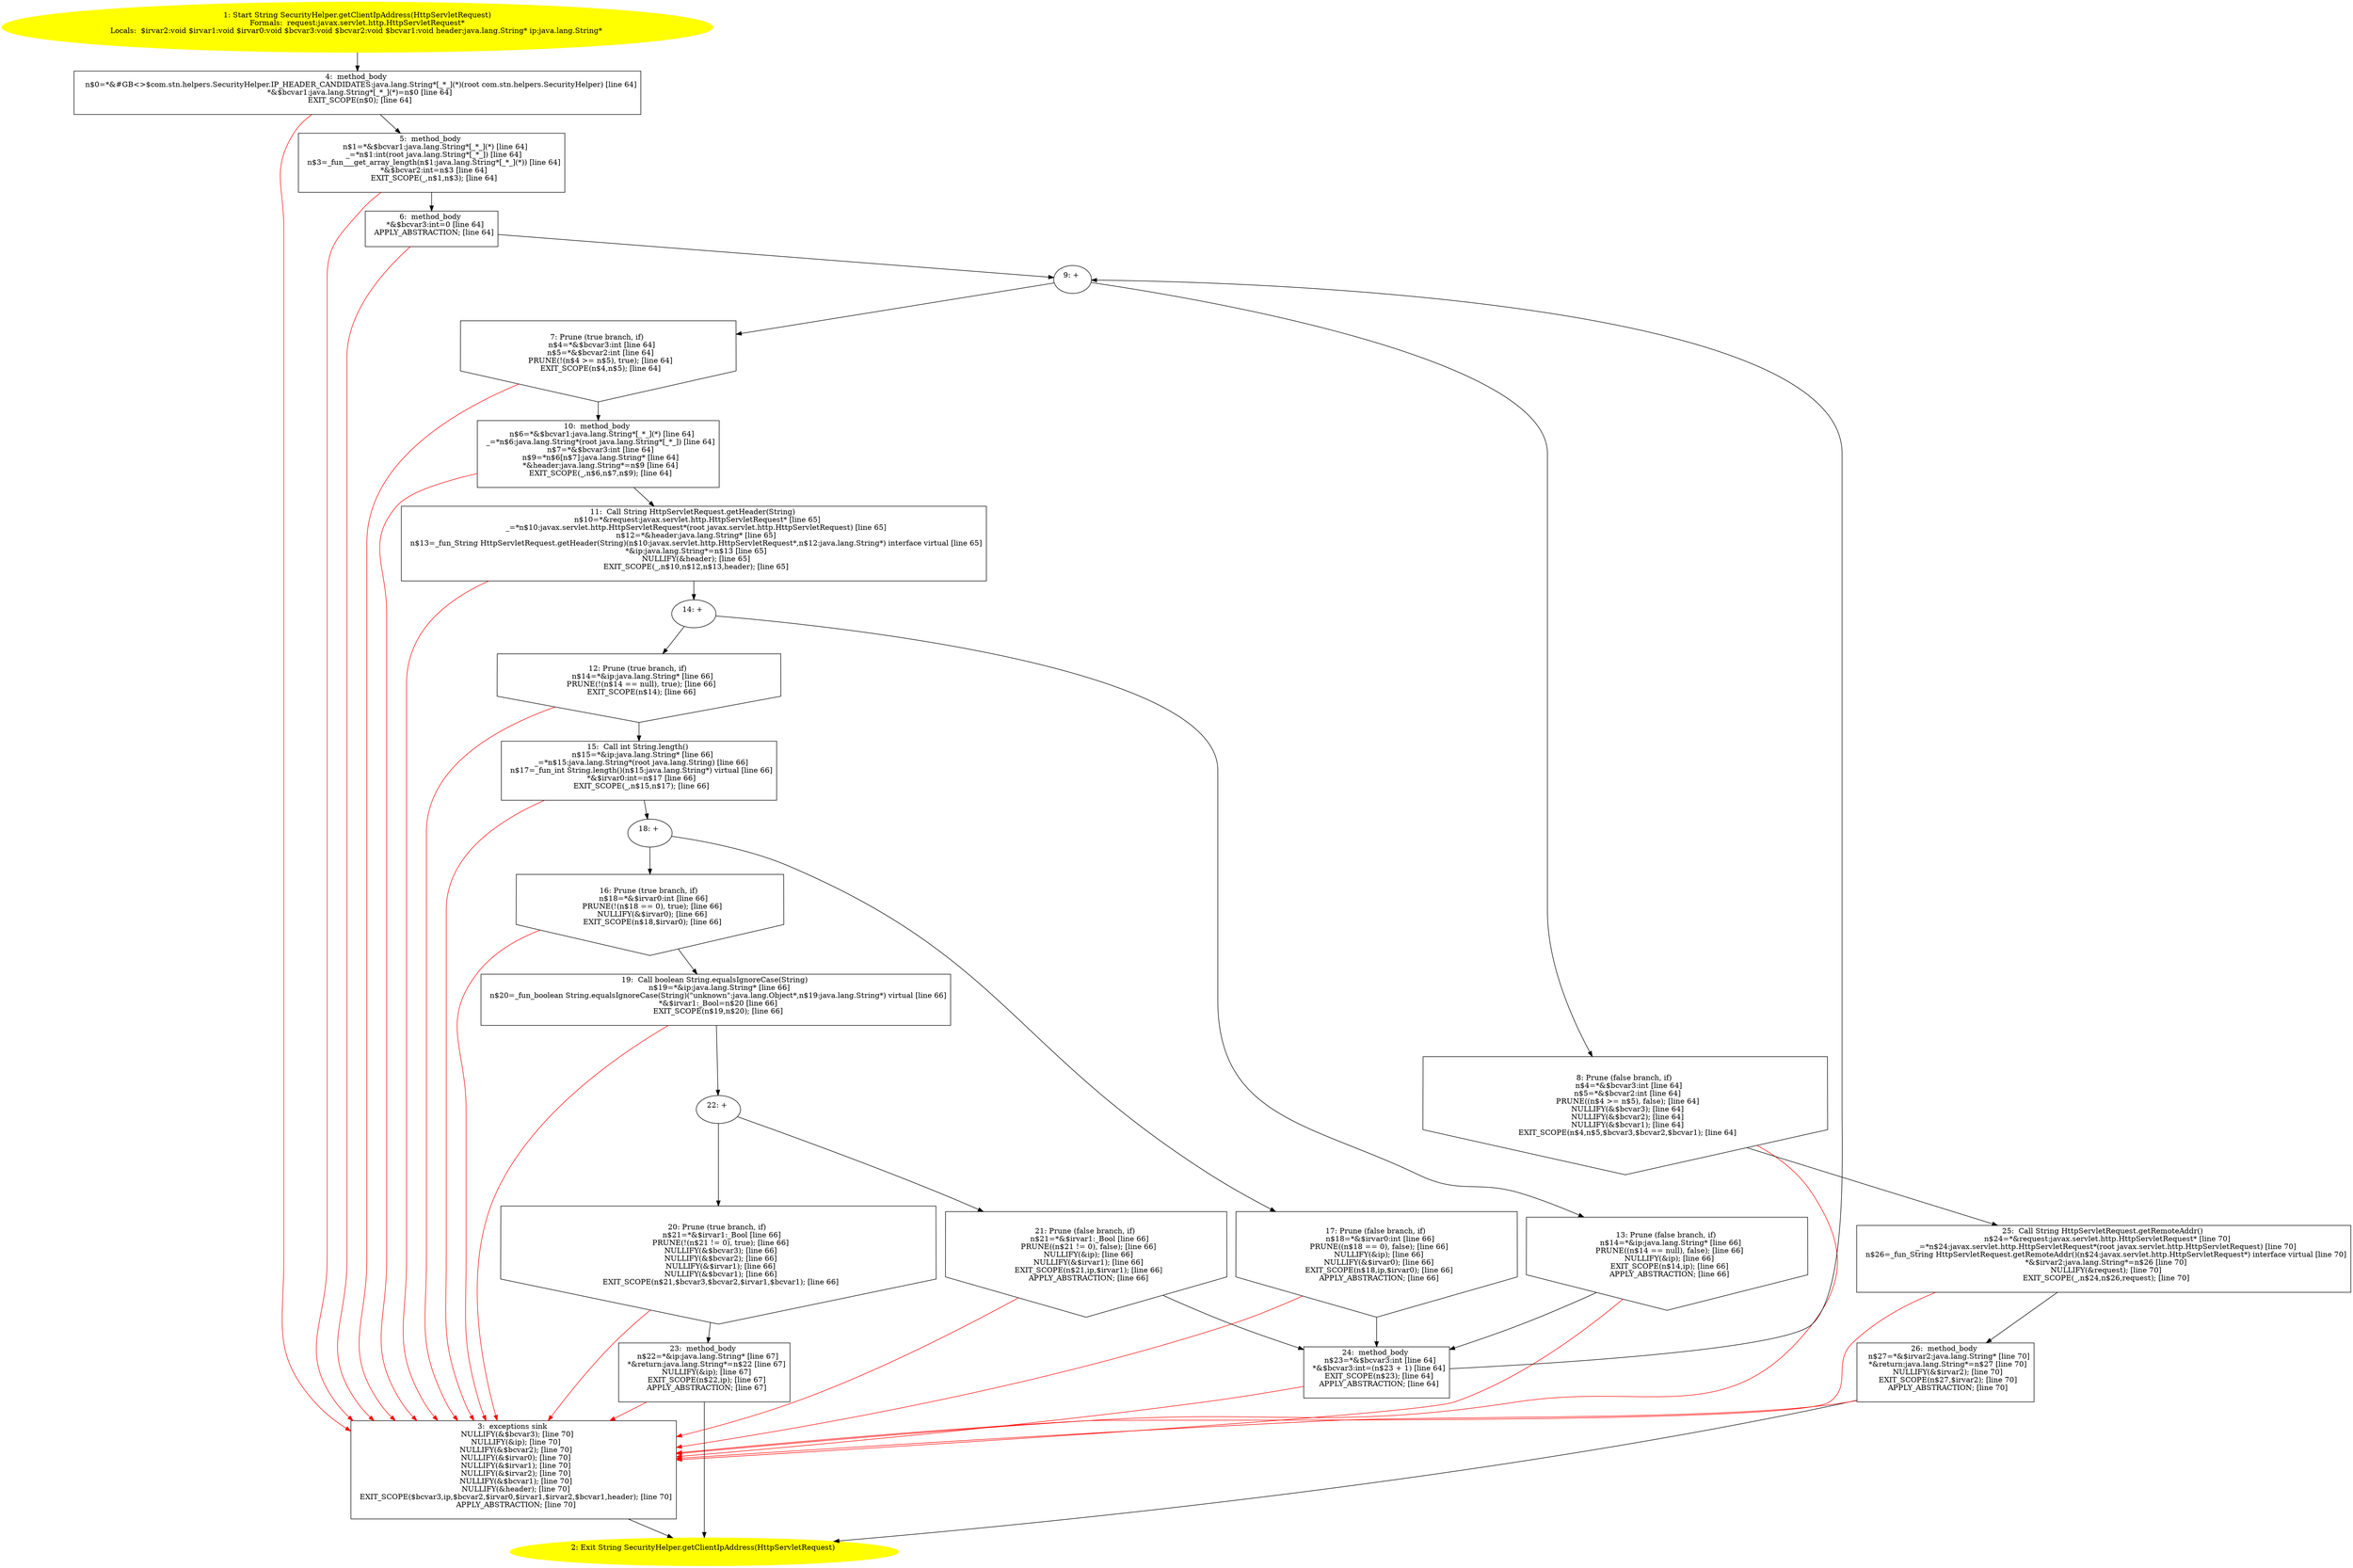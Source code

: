 /* @generated */
digraph cfg {
"com.stn.helpers.SecurityHelper.getClientIpAddress(javax.servlet.http.HttpServletRequest):java.lang.S.e63f1ac7090fbf64a1b981dea2b33b71_1" [label="1: Start String SecurityHelper.getClientIpAddress(HttpServletRequest)\nFormals:  request:javax.servlet.http.HttpServletRequest*\nLocals:  $irvar2:void $irvar1:void $irvar0:void $bcvar3:void $bcvar2:void $bcvar1:void header:java.lang.String* ip:java.lang.String* \n  " color=yellow style=filled]
	

	 "com.stn.helpers.SecurityHelper.getClientIpAddress(javax.servlet.http.HttpServletRequest):java.lang.S.e63f1ac7090fbf64a1b981dea2b33b71_1" -> "com.stn.helpers.SecurityHelper.getClientIpAddress(javax.servlet.http.HttpServletRequest):java.lang.S.e63f1ac7090fbf64a1b981dea2b33b71_4" ;
"com.stn.helpers.SecurityHelper.getClientIpAddress(javax.servlet.http.HttpServletRequest):java.lang.S.e63f1ac7090fbf64a1b981dea2b33b71_2" [label="2: Exit String SecurityHelper.getClientIpAddress(HttpServletRequest) \n  " color=yellow style=filled]
	

"com.stn.helpers.SecurityHelper.getClientIpAddress(javax.servlet.http.HttpServletRequest):java.lang.S.e63f1ac7090fbf64a1b981dea2b33b71_3" [label="3:  exceptions sink \n   NULLIFY(&$bcvar3); [line 70]\n  NULLIFY(&ip); [line 70]\n  NULLIFY(&$bcvar2); [line 70]\n  NULLIFY(&$irvar0); [line 70]\n  NULLIFY(&$irvar1); [line 70]\n  NULLIFY(&$irvar2); [line 70]\n  NULLIFY(&$bcvar1); [line 70]\n  NULLIFY(&header); [line 70]\n  EXIT_SCOPE($bcvar3,ip,$bcvar2,$irvar0,$irvar1,$irvar2,$bcvar1,header); [line 70]\n  APPLY_ABSTRACTION; [line 70]\n " shape="box"]
	

	 "com.stn.helpers.SecurityHelper.getClientIpAddress(javax.servlet.http.HttpServletRequest):java.lang.S.e63f1ac7090fbf64a1b981dea2b33b71_3" -> "com.stn.helpers.SecurityHelper.getClientIpAddress(javax.servlet.http.HttpServletRequest):java.lang.S.e63f1ac7090fbf64a1b981dea2b33b71_2" ;
"com.stn.helpers.SecurityHelper.getClientIpAddress(javax.servlet.http.HttpServletRequest):java.lang.S.e63f1ac7090fbf64a1b981dea2b33b71_4" [label="4:  method_body \n   n$0=*&#GB<>$com.stn.helpers.SecurityHelper.IP_HEADER_CANDIDATES:java.lang.String*[_*_](*)(root com.stn.helpers.SecurityHelper) [line 64]\n  *&$bcvar1:java.lang.String*[_*_](*)=n$0 [line 64]\n  EXIT_SCOPE(n$0); [line 64]\n " shape="box"]
	

	 "com.stn.helpers.SecurityHelper.getClientIpAddress(javax.servlet.http.HttpServletRequest):java.lang.S.e63f1ac7090fbf64a1b981dea2b33b71_4" -> "com.stn.helpers.SecurityHelper.getClientIpAddress(javax.servlet.http.HttpServletRequest):java.lang.S.e63f1ac7090fbf64a1b981dea2b33b71_5" ;
	 "com.stn.helpers.SecurityHelper.getClientIpAddress(javax.servlet.http.HttpServletRequest):java.lang.S.e63f1ac7090fbf64a1b981dea2b33b71_4" -> "com.stn.helpers.SecurityHelper.getClientIpAddress(javax.servlet.http.HttpServletRequest):java.lang.S.e63f1ac7090fbf64a1b981dea2b33b71_3" [color="red" ];
"com.stn.helpers.SecurityHelper.getClientIpAddress(javax.servlet.http.HttpServletRequest):java.lang.S.e63f1ac7090fbf64a1b981dea2b33b71_5" [label="5:  method_body \n   n$1=*&$bcvar1:java.lang.String*[_*_](*) [line 64]\n  _=*n$1:int(root java.lang.String*[_*_]) [line 64]\n  n$3=_fun___get_array_length(n$1:java.lang.String*[_*_](*)) [line 64]\n  *&$bcvar2:int=n$3 [line 64]\n  EXIT_SCOPE(_,n$1,n$3); [line 64]\n " shape="box"]
	

	 "com.stn.helpers.SecurityHelper.getClientIpAddress(javax.servlet.http.HttpServletRequest):java.lang.S.e63f1ac7090fbf64a1b981dea2b33b71_5" -> "com.stn.helpers.SecurityHelper.getClientIpAddress(javax.servlet.http.HttpServletRequest):java.lang.S.e63f1ac7090fbf64a1b981dea2b33b71_6" ;
	 "com.stn.helpers.SecurityHelper.getClientIpAddress(javax.servlet.http.HttpServletRequest):java.lang.S.e63f1ac7090fbf64a1b981dea2b33b71_5" -> "com.stn.helpers.SecurityHelper.getClientIpAddress(javax.servlet.http.HttpServletRequest):java.lang.S.e63f1ac7090fbf64a1b981dea2b33b71_3" [color="red" ];
"com.stn.helpers.SecurityHelper.getClientIpAddress(javax.servlet.http.HttpServletRequest):java.lang.S.e63f1ac7090fbf64a1b981dea2b33b71_6" [label="6:  method_body \n   *&$bcvar3:int=0 [line 64]\n  APPLY_ABSTRACTION; [line 64]\n " shape="box"]
	

	 "com.stn.helpers.SecurityHelper.getClientIpAddress(javax.servlet.http.HttpServletRequest):java.lang.S.e63f1ac7090fbf64a1b981dea2b33b71_6" -> "com.stn.helpers.SecurityHelper.getClientIpAddress(javax.servlet.http.HttpServletRequest):java.lang.S.e63f1ac7090fbf64a1b981dea2b33b71_9" ;
	 "com.stn.helpers.SecurityHelper.getClientIpAddress(javax.servlet.http.HttpServletRequest):java.lang.S.e63f1ac7090fbf64a1b981dea2b33b71_6" -> "com.stn.helpers.SecurityHelper.getClientIpAddress(javax.servlet.http.HttpServletRequest):java.lang.S.e63f1ac7090fbf64a1b981dea2b33b71_3" [color="red" ];
"com.stn.helpers.SecurityHelper.getClientIpAddress(javax.servlet.http.HttpServletRequest):java.lang.S.e63f1ac7090fbf64a1b981dea2b33b71_7" [label="7: Prune (true branch, if) \n   n$4=*&$bcvar3:int [line 64]\n  n$5=*&$bcvar2:int [line 64]\n  PRUNE(!(n$4 >= n$5), true); [line 64]\n  EXIT_SCOPE(n$4,n$5); [line 64]\n " shape="invhouse"]
	

	 "com.stn.helpers.SecurityHelper.getClientIpAddress(javax.servlet.http.HttpServletRequest):java.lang.S.e63f1ac7090fbf64a1b981dea2b33b71_7" -> "com.stn.helpers.SecurityHelper.getClientIpAddress(javax.servlet.http.HttpServletRequest):java.lang.S.e63f1ac7090fbf64a1b981dea2b33b71_10" ;
	 "com.stn.helpers.SecurityHelper.getClientIpAddress(javax.servlet.http.HttpServletRequest):java.lang.S.e63f1ac7090fbf64a1b981dea2b33b71_7" -> "com.stn.helpers.SecurityHelper.getClientIpAddress(javax.servlet.http.HttpServletRequest):java.lang.S.e63f1ac7090fbf64a1b981dea2b33b71_3" [color="red" ];
"com.stn.helpers.SecurityHelper.getClientIpAddress(javax.servlet.http.HttpServletRequest):java.lang.S.e63f1ac7090fbf64a1b981dea2b33b71_8" [label="8: Prune (false branch, if) \n   n$4=*&$bcvar3:int [line 64]\n  n$5=*&$bcvar2:int [line 64]\n  PRUNE((n$4 >= n$5), false); [line 64]\n  NULLIFY(&$bcvar3); [line 64]\n  NULLIFY(&$bcvar2); [line 64]\n  NULLIFY(&$bcvar1); [line 64]\n  EXIT_SCOPE(n$4,n$5,$bcvar3,$bcvar2,$bcvar1); [line 64]\n " shape="invhouse"]
	

	 "com.stn.helpers.SecurityHelper.getClientIpAddress(javax.servlet.http.HttpServletRequest):java.lang.S.e63f1ac7090fbf64a1b981dea2b33b71_8" -> "com.stn.helpers.SecurityHelper.getClientIpAddress(javax.servlet.http.HttpServletRequest):java.lang.S.e63f1ac7090fbf64a1b981dea2b33b71_25" ;
	 "com.stn.helpers.SecurityHelper.getClientIpAddress(javax.servlet.http.HttpServletRequest):java.lang.S.e63f1ac7090fbf64a1b981dea2b33b71_8" -> "com.stn.helpers.SecurityHelper.getClientIpAddress(javax.servlet.http.HttpServletRequest):java.lang.S.e63f1ac7090fbf64a1b981dea2b33b71_3" [color="red" ];
"com.stn.helpers.SecurityHelper.getClientIpAddress(javax.servlet.http.HttpServletRequest):java.lang.S.e63f1ac7090fbf64a1b981dea2b33b71_9" [label="9: + \n  " ]
	

	 "com.stn.helpers.SecurityHelper.getClientIpAddress(javax.servlet.http.HttpServletRequest):java.lang.S.e63f1ac7090fbf64a1b981dea2b33b71_9" -> "com.stn.helpers.SecurityHelper.getClientIpAddress(javax.servlet.http.HttpServletRequest):java.lang.S.e63f1ac7090fbf64a1b981dea2b33b71_7" ;
	 "com.stn.helpers.SecurityHelper.getClientIpAddress(javax.servlet.http.HttpServletRequest):java.lang.S.e63f1ac7090fbf64a1b981dea2b33b71_9" -> "com.stn.helpers.SecurityHelper.getClientIpAddress(javax.servlet.http.HttpServletRequest):java.lang.S.e63f1ac7090fbf64a1b981dea2b33b71_8" ;
"com.stn.helpers.SecurityHelper.getClientIpAddress(javax.servlet.http.HttpServletRequest):java.lang.S.e63f1ac7090fbf64a1b981dea2b33b71_10" [label="10:  method_body \n   n$6=*&$bcvar1:java.lang.String*[_*_](*) [line 64]\n  _=*n$6:java.lang.String*(root java.lang.String*[_*_]) [line 64]\n  n$7=*&$bcvar3:int [line 64]\n  n$9=*n$6[n$7]:java.lang.String* [line 64]\n  *&header:java.lang.String*=n$9 [line 64]\n  EXIT_SCOPE(_,n$6,n$7,n$9); [line 64]\n " shape="box"]
	

	 "com.stn.helpers.SecurityHelper.getClientIpAddress(javax.servlet.http.HttpServletRequest):java.lang.S.e63f1ac7090fbf64a1b981dea2b33b71_10" -> "com.stn.helpers.SecurityHelper.getClientIpAddress(javax.servlet.http.HttpServletRequest):java.lang.S.e63f1ac7090fbf64a1b981dea2b33b71_11" ;
	 "com.stn.helpers.SecurityHelper.getClientIpAddress(javax.servlet.http.HttpServletRequest):java.lang.S.e63f1ac7090fbf64a1b981dea2b33b71_10" -> "com.stn.helpers.SecurityHelper.getClientIpAddress(javax.servlet.http.HttpServletRequest):java.lang.S.e63f1ac7090fbf64a1b981dea2b33b71_3" [color="red" ];
"com.stn.helpers.SecurityHelper.getClientIpAddress(javax.servlet.http.HttpServletRequest):java.lang.S.e63f1ac7090fbf64a1b981dea2b33b71_11" [label="11:  Call String HttpServletRequest.getHeader(String) \n   n$10=*&request:javax.servlet.http.HttpServletRequest* [line 65]\n  _=*n$10:javax.servlet.http.HttpServletRequest*(root javax.servlet.http.HttpServletRequest) [line 65]\n  n$12=*&header:java.lang.String* [line 65]\n  n$13=_fun_String HttpServletRequest.getHeader(String)(n$10:javax.servlet.http.HttpServletRequest*,n$12:java.lang.String*) interface virtual [line 65]\n  *&ip:java.lang.String*=n$13 [line 65]\n  NULLIFY(&header); [line 65]\n  EXIT_SCOPE(_,n$10,n$12,n$13,header); [line 65]\n " shape="box"]
	

	 "com.stn.helpers.SecurityHelper.getClientIpAddress(javax.servlet.http.HttpServletRequest):java.lang.S.e63f1ac7090fbf64a1b981dea2b33b71_11" -> "com.stn.helpers.SecurityHelper.getClientIpAddress(javax.servlet.http.HttpServletRequest):java.lang.S.e63f1ac7090fbf64a1b981dea2b33b71_14" ;
	 "com.stn.helpers.SecurityHelper.getClientIpAddress(javax.servlet.http.HttpServletRequest):java.lang.S.e63f1ac7090fbf64a1b981dea2b33b71_11" -> "com.stn.helpers.SecurityHelper.getClientIpAddress(javax.servlet.http.HttpServletRequest):java.lang.S.e63f1ac7090fbf64a1b981dea2b33b71_3" [color="red" ];
"com.stn.helpers.SecurityHelper.getClientIpAddress(javax.servlet.http.HttpServletRequest):java.lang.S.e63f1ac7090fbf64a1b981dea2b33b71_12" [label="12: Prune (true branch, if) \n   n$14=*&ip:java.lang.String* [line 66]\n  PRUNE(!(n$14 == null), true); [line 66]\n  EXIT_SCOPE(n$14); [line 66]\n " shape="invhouse"]
	

	 "com.stn.helpers.SecurityHelper.getClientIpAddress(javax.servlet.http.HttpServletRequest):java.lang.S.e63f1ac7090fbf64a1b981dea2b33b71_12" -> "com.stn.helpers.SecurityHelper.getClientIpAddress(javax.servlet.http.HttpServletRequest):java.lang.S.e63f1ac7090fbf64a1b981dea2b33b71_15" ;
	 "com.stn.helpers.SecurityHelper.getClientIpAddress(javax.servlet.http.HttpServletRequest):java.lang.S.e63f1ac7090fbf64a1b981dea2b33b71_12" -> "com.stn.helpers.SecurityHelper.getClientIpAddress(javax.servlet.http.HttpServletRequest):java.lang.S.e63f1ac7090fbf64a1b981dea2b33b71_3" [color="red" ];
"com.stn.helpers.SecurityHelper.getClientIpAddress(javax.servlet.http.HttpServletRequest):java.lang.S.e63f1ac7090fbf64a1b981dea2b33b71_13" [label="13: Prune (false branch, if) \n   n$14=*&ip:java.lang.String* [line 66]\n  PRUNE((n$14 == null), false); [line 66]\n  NULLIFY(&ip); [line 66]\n  EXIT_SCOPE(n$14,ip); [line 66]\n  APPLY_ABSTRACTION; [line 66]\n " shape="invhouse"]
	

	 "com.stn.helpers.SecurityHelper.getClientIpAddress(javax.servlet.http.HttpServletRequest):java.lang.S.e63f1ac7090fbf64a1b981dea2b33b71_13" -> "com.stn.helpers.SecurityHelper.getClientIpAddress(javax.servlet.http.HttpServletRequest):java.lang.S.e63f1ac7090fbf64a1b981dea2b33b71_24" ;
	 "com.stn.helpers.SecurityHelper.getClientIpAddress(javax.servlet.http.HttpServletRequest):java.lang.S.e63f1ac7090fbf64a1b981dea2b33b71_13" -> "com.stn.helpers.SecurityHelper.getClientIpAddress(javax.servlet.http.HttpServletRequest):java.lang.S.e63f1ac7090fbf64a1b981dea2b33b71_3" [color="red" ];
"com.stn.helpers.SecurityHelper.getClientIpAddress(javax.servlet.http.HttpServletRequest):java.lang.S.e63f1ac7090fbf64a1b981dea2b33b71_14" [label="14: + \n  " ]
	

	 "com.stn.helpers.SecurityHelper.getClientIpAddress(javax.servlet.http.HttpServletRequest):java.lang.S.e63f1ac7090fbf64a1b981dea2b33b71_14" -> "com.stn.helpers.SecurityHelper.getClientIpAddress(javax.servlet.http.HttpServletRequest):java.lang.S.e63f1ac7090fbf64a1b981dea2b33b71_12" ;
	 "com.stn.helpers.SecurityHelper.getClientIpAddress(javax.servlet.http.HttpServletRequest):java.lang.S.e63f1ac7090fbf64a1b981dea2b33b71_14" -> "com.stn.helpers.SecurityHelper.getClientIpAddress(javax.servlet.http.HttpServletRequest):java.lang.S.e63f1ac7090fbf64a1b981dea2b33b71_13" ;
"com.stn.helpers.SecurityHelper.getClientIpAddress(javax.servlet.http.HttpServletRequest):java.lang.S.e63f1ac7090fbf64a1b981dea2b33b71_15" [label="15:  Call int String.length() \n   n$15=*&ip:java.lang.String* [line 66]\n  _=*n$15:java.lang.String*(root java.lang.String) [line 66]\n  n$17=_fun_int String.length()(n$15:java.lang.String*) virtual [line 66]\n  *&$irvar0:int=n$17 [line 66]\n  EXIT_SCOPE(_,n$15,n$17); [line 66]\n " shape="box"]
	

	 "com.stn.helpers.SecurityHelper.getClientIpAddress(javax.servlet.http.HttpServletRequest):java.lang.S.e63f1ac7090fbf64a1b981dea2b33b71_15" -> "com.stn.helpers.SecurityHelper.getClientIpAddress(javax.servlet.http.HttpServletRequest):java.lang.S.e63f1ac7090fbf64a1b981dea2b33b71_18" ;
	 "com.stn.helpers.SecurityHelper.getClientIpAddress(javax.servlet.http.HttpServletRequest):java.lang.S.e63f1ac7090fbf64a1b981dea2b33b71_15" -> "com.stn.helpers.SecurityHelper.getClientIpAddress(javax.servlet.http.HttpServletRequest):java.lang.S.e63f1ac7090fbf64a1b981dea2b33b71_3" [color="red" ];
"com.stn.helpers.SecurityHelper.getClientIpAddress(javax.servlet.http.HttpServletRequest):java.lang.S.e63f1ac7090fbf64a1b981dea2b33b71_16" [label="16: Prune (true branch, if) \n   n$18=*&$irvar0:int [line 66]\n  PRUNE(!(n$18 == 0), true); [line 66]\n  NULLIFY(&$irvar0); [line 66]\n  EXIT_SCOPE(n$18,$irvar0); [line 66]\n " shape="invhouse"]
	

	 "com.stn.helpers.SecurityHelper.getClientIpAddress(javax.servlet.http.HttpServletRequest):java.lang.S.e63f1ac7090fbf64a1b981dea2b33b71_16" -> "com.stn.helpers.SecurityHelper.getClientIpAddress(javax.servlet.http.HttpServletRequest):java.lang.S.e63f1ac7090fbf64a1b981dea2b33b71_19" ;
	 "com.stn.helpers.SecurityHelper.getClientIpAddress(javax.servlet.http.HttpServletRequest):java.lang.S.e63f1ac7090fbf64a1b981dea2b33b71_16" -> "com.stn.helpers.SecurityHelper.getClientIpAddress(javax.servlet.http.HttpServletRequest):java.lang.S.e63f1ac7090fbf64a1b981dea2b33b71_3" [color="red" ];
"com.stn.helpers.SecurityHelper.getClientIpAddress(javax.servlet.http.HttpServletRequest):java.lang.S.e63f1ac7090fbf64a1b981dea2b33b71_17" [label="17: Prune (false branch, if) \n   n$18=*&$irvar0:int [line 66]\n  PRUNE((n$18 == 0), false); [line 66]\n  NULLIFY(&ip); [line 66]\n  NULLIFY(&$irvar0); [line 66]\n  EXIT_SCOPE(n$18,ip,$irvar0); [line 66]\n  APPLY_ABSTRACTION; [line 66]\n " shape="invhouse"]
	

	 "com.stn.helpers.SecurityHelper.getClientIpAddress(javax.servlet.http.HttpServletRequest):java.lang.S.e63f1ac7090fbf64a1b981dea2b33b71_17" -> "com.stn.helpers.SecurityHelper.getClientIpAddress(javax.servlet.http.HttpServletRequest):java.lang.S.e63f1ac7090fbf64a1b981dea2b33b71_24" ;
	 "com.stn.helpers.SecurityHelper.getClientIpAddress(javax.servlet.http.HttpServletRequest):java.lang.S.e63f1ac7090fbf64a1b981dea2b33b71_17" -> "com.stn.helpers.SecurityHelper.getClientIpAddress(javax.servlet.http.HttpServletRequest):java.lang.S.e63f1ac7090fbf64a1b981dea2b33b71_3" [color="red" ];
"com.stn.helpers.SecurityHelper.getClientIpAddress(javax.servlet.http.HttpServletRequest):java.lang.S.e63f1ac7090fbf64a1b981dea2b33b71_18" [label="18: + \n  " ]
	

	 "com.stn.helpers.SecurityHelper.getClientIpAddress(javax.servlet.http.HttpServletRequest):java.lang.S.e63f1ac7090fbf64a1b981dea2b33b71_18" -> "com.stn.helpers.SecurityHelper.getClientIpAddress(javax.servlet.http.HttpServletRequest):java.lang.S.e63f1ac7090fbf64a1b981dea2b33b71_16" ;
	 "com.stn.helpers.SecurityHelper.getClientIpAddress(javax.servlet.http.HttpServletRequest):java.lang.S.e63f1ac7090fbf64a1b981dea2b33b71_18" -> "com.stn.helpers.SecurityHelper.getClientIpAddress(javax.servlet.http.HttpServletRequest):java.lang.S.e63f1ac7090fbf64a1b981dea2b33b71_17" ;
"com.stn.helpers.SecurityHelper.getClientIpAddress(javax.servlet.http.HttpServletRequest):java.lang.S.e63f1ac7090fbf64a1b981dea2b33b71_19" [label="19:  Call boolean String.equalsIgnoreCase(String) \n   n$19=*&ip:java.lang.String* [line 66]\n  n$20=_fun_boolean String.equalsIgnoreCase(String)(\"unknown\":java.lang.Object*,n$19:java.lang.String*) virtual [line 66]\n  *&$irvar1:_Bool=n$20 [line 66]\n  EXIT_SCOPE(n$19,n$20); [line 66]\n " shape="box"]
	

	 "com.stn.helpers.SecurityHelper.getClientIpAddress(javax.servlet.http.HttpServletRequest):java.lang.S.e63f1ac7090fbf64a1b981dea2b33b71_19" -> "com.stn.helpers.SecurityHelper.getClientIpAddress(javax.servlet.http.HttpServletRequest):java.lang.S.e63f1ac7090fbf64a1b981dea2b33b71_22" ;
	 "com.stn.helpers.SecurityHelper.getClientIpAddress(javax.servlet.http.HttpServletRequest):java.lang.S.e63f1ac7090fbf64a1b981dea2b33b71_19" -> "com.stn.helpers.SecurityHelper.getClientIpAddress(javax.servlet.http.HttpServletRequest):java.lang.S.e63f1ac7090fbf64a1b981dea2b33b71_3" [color="red" ];
"com.stn.helpers.SecurityHelper.getClientIpAddress(javax.servlet.http.HttpServletRequest):java.lang.S.e63f1ac7090fbf64a1b981dea2b33b71_20" [label="20: Prune (true branch, if) \n   n$21=*&$irvar1:_Bool [line 66]\n  PRUNE(!(n$21 != 0), true); [line 66]\n  NULLIFY(&$bcvar3); [line 66]\n  NULLIFY(&$bcvar2); [line 66]\n  NULLIFY(&$irvar1); [line 66]\n  NULLIFY(&$bcvar1); [line 66]\n  EXIT_SCOPE(n$21,$bcvar3,$bcvar2,$irvar1,$bcvar1); [line 66]\n " shape="invhouse"]
	

	 "com.stn.helpers.SecurityHelper.getClientIpAddress(javax.servlet.http.HttpServletRequest):java.lang.S.e63f1ac7090fbf64a1b981dea2b33b71_20" -> "com.stn.helpers.SecurityHelper.getClientIpAddress(javax.servlet.http.HttpServletRequest):java.lang.S.e63f1ac7090fbf64a1b981dea2b33b71_23" ;
	 "com.stn.helpers.SecurityHelper.getClientIpAddress(javax.servlet.http.HttpServletRequest):java.lang.S.e63f1ac7090fbf64a1b981dea2b33b71_20" -> "com.stn.helpers.SecurityHelper.getClientIpAddress(javax.servlet.http.HttpServletRequest):java.lang.S.e63f1ac7090fbf64a1b981dea2b33b71_3" [color="red" ];
"com.stn.helpers.SecurityHelper.getClientIpAddress(javax.servlet.http.HttpServletRequest):java.lang.S.e63f1ac7090fbf64a1b981dea2b33b71_21" [label="21: Prune (false branch, if) \n   n$21=*&$irvar1:_Bool [line 66]\n  PRUNE((n$21 != 0), false); [line 66]\n  NULLIFY(&ip); [line 66]\n  NULLIFY(&$irvar1); [line 66]\n  EXIT_SCOPE(n$21,ip,$irvar1); [line 66]\n  APPLY_ABSTRACTION; [line 66]\n " shape="invhouse"]
	

	 "com.stn.helpers.SecurityHelper.getClientIpAddress(javax.servlet.http.HttpServletRequest):java.lang.S.e63f1ac7090fbf64a1b981dea2b33b71_21" -> "com.stn.helpers.SecurityHelper.getClientIpAddress(javax.servlet.http.HttpServletRequest):java.lang.S.e63f1ac7090fbf64a1b981dea2b33b71_24" ;
	 "com.stn.helpers.SecurityHelper.getClientIpAddress(javax.servlet.http.HttpServletRequest):java.lang.S.e63f1ac7090fbf64a1b981dea2b33b71_21" -> "com.stn.helpers.SecurityHelper.getClientIpAddress(javax.servlet.http.HttpServletRequest):java.lang.S.e63f1ac7090fbf64a1b981dea2b33b71_3" [color="red" ];
"com.stn.helpers.SecurityHelper.getClientIpAddress(javax.servlet.http.HttpServletRequest):java.lang.S.e63f1ac7090fbf64a1b981dea2b33b71_22" [label="22: + \n  " ]
	

	 "com.stn.helpers.SecurityHelper.getClientIpAddress(javax.servlet.http.HttpServletRequest):java.lang.S.e63f1ac7090fbf64a1b981dea2b33b71_22" -> "com.stn.helpers.SecurityHelper.getClientIpAddress(javax.servlet.http.HttpServletRequest):java.lang.S.e63f1ac7090fbf64a1b981dea2b33b71_20" ;
	 "com.stn.helpers.SecurityHelper.getClientIpAddress(javax.servlet.http.HttpServletRequest):java.lang.S.e63f1ac7090fbf64a1b981dea2b33b71_22" -> "com.stn.helpers.SecurityHelper.getClientIpAddress(javax.servlet.http.HttpServletRequest):java.lang.S.e63f1ac7090fbf64a1b981dea2b33b71_21" ;
"com.stn.helpers.SecurityHelper.getClientIpAddress(javax.servlet.http.HttpServletRequest):java.lang.S.e63f1ac7090fbf64a1b981dea2b33b71_23" [label="23:  method_body \n   n$22=*&ip:java.lang.String* [line 67]\n  *&return:java.lang.String*=n$22 [line 67]\n  NULLIFY(&ip); [line 67]\n  EXIT_SCOPE(n$22,ip); [line 67]\n  APPLY_ABSTRACTION; [line 67]\n " shape="box"]
	

	 "com.stn.helpers.SecurityHelper.getClientIpAddress(javax.servlet.http.HttpServletRequest):java.lang.S.e63f1ac7090fbf64a1b981dea2b33b71_23" -> "com.stn.helpers.SecurityHelper.getClientIpAddress(javax.servlet.http.HttpServletRequest):java.lang.S.e63f1ac7090fbf64a1b981dea2b33b71_2" ;
	 "com.stn.helpers.SecurityHelper.getClientIpAddress(javax.servlet.http.HttpServletRequest):java.lang.S.e63f1ac7090fbf64a1b981dea2b33b71_23" -> "com.stn.helpers.SecurityHelper.getClientIpAddress(javax.servlet.http.HttpServletRequest):java.lang.S.e63f1ac7090fbf64a1b981dea2b33b71_3" [color="red" ];
"com.stn.helpers.SecurityHelper.getClientIpAddress(javax.servlet.http.HttpServletRequest):java.lang.S.e63f1ac7090fbf64a1b981dea2b33b71_24" [label="24:  method_body \n   n$23=*&$bcvar3:int [line 64]\n  *&$bcvar3:int=(n$23 + 1) [line 64]\n  EXIT_SCOPE(n$23); [line 64]\n  APPLY_ABSTRACTION; [line 64]\n " shape="box"]
	

	 "com.stn.helpers.SecurityHelper.getClientIpAddress(javax.servlet.http.HttpServletRequest):java.lang.S.e63f1ac7090fbf64a1b981dea2b33b71_24" -> "com.stn.helpers.SecurityHelper.getClientIpAddress(javax.servlet.http.HttpServletRequest):java.lang.S.e63f1ac7090fbf64a1b981dea2b33b71_9" ;
	 "com.stn.helpers.SecurityHelper.getClientIpAddress(javax.servlet.http.HttpServletRequest):java.lang.S.e63f1ac7090fbf64a1b981dea2b33b71_24" -> "com.stn.helpers.SecurityHelper.getClientIpAddress(javax.servlet.http.HttpServletRequest):java.lang.S.e63f1ac7090fbf64a1b981dea2b33b71_3" [color="red" ];
"com.stn.helpers.SecurityHelper.getClientIpAddress(javax.servlet.http.HttpServletRequest):java.lang.S.e63f1ac7090fbf64a1b981dea2b33b71_25" [label="25:  Call String HttpServletRequest.getRemoteAddr() \n   n$24=*&request:javax.servlet.http.HttpServletRequest* [line 70]\n  _=*n$24:javax.servlet.http.HttpServletRequest*(root javax.servlet.http.HttpServletRequest) [line 70]\n  n$26=_fun_String HttpServletRequest.getRemoteAddr()(n$24:javax.servlet.http.HttpServletRequest*) interface virtual [line 70]\n  *&$irvar2:java.lang.String*=n$26 [line 70]\n  NULLIFY(&request); [line 70]\n  EXIT_SCOPE(_,n$24,n$26,request); [line 70]\n " shape="box"]
	

	 "com.stn.helpers.SecurityHelper.getClientIpAddress(javax.servlet.http.HttpServletRequest):java.lang.S.e63f1ac7090fbf64a1b981dea2b33b71_25" -> "com.stn.helpers.SecurityHelper.getClientIpAddress(javax.servlet.http.HttpServletRequest):java.lang.S.e63f1ac7090fbf64a1b981dea2b33b71_26" ;
	 "com.stn.helpers.SecurityHelper.getClientIpAddress(javax.servlet.http.HttpServletRequest):java.lang.S.e63f1ac7090fbf64a1b981dea2b33b71_25" -> "com.stn.helpers.SecurityHelper.getClientIpAddress(javax.servlet.http.HttpServletRequest):java.lang.S.e63f1ac7090fbf64a1b981dea2b33b71_3" [color="red" ];
"com.stn.helpers.SecurityHelper.getClientIpAddress(javax.servlet.http.HttpServletRequest):java.lang.S.e63f1ac7090fbf64a1b981dea2b33b71_26" [label="26:  method_body \n   n$27=*&$irvar2:java.lang.String* [line 70]\n  *&return:java.lang.String*=n$27 [line 70]\n  NULLIFY(&$irvar2); [line 70]\n  EXIT_SCOPE(n$27,$irvar2); [line 70]\n  APPLY_ABSTRACTION; [line 70]\n " shape="box"]
	

	 "com.stn.helpers.SecurityHelper.getClientIpAddress(javax.servlet.http.HttpServletRequest):java.lang.S.e63f1ac7090fbf64a1b981dea2b33b71_26" -> "com.stn.helpers.SecurityHelper.getClientIpAddress(javax.servlet.http.HttpServletRequest):java.lang.S.e63f1ac7090fbf64a1b981dea2b33b71_2" ;
	 "com.stn.helpers.SecurityHelper.getClientIpAddress(javax.servlet.http.HttpServletRequest):java.lang.S.e63f1ac7090fbf64a1b981dea2b33b71_26" -> "com.stn.helpers.SecurityHelper.getClientIpAddress(javax.servlet.http.HttpServletRequest):java.lang.S.e63f1ac7090fbf64a1b981dea2b33b71_3" [color="red" ];
}

